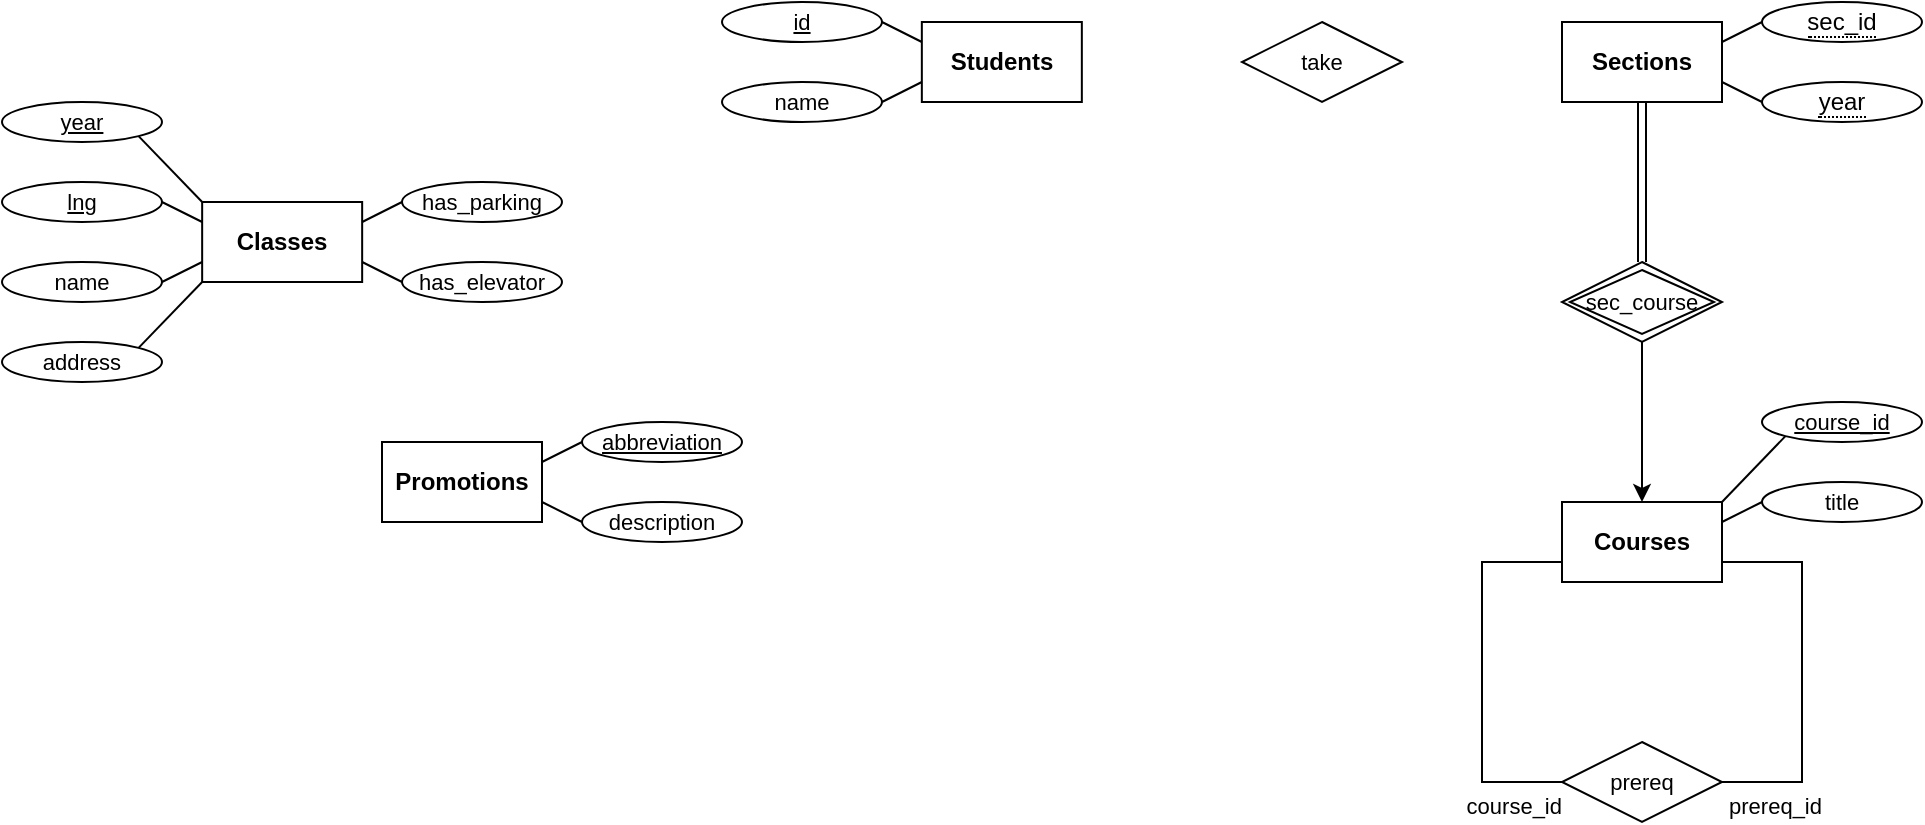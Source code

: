 <mxfile version="20.8.16" type="device"><diagram id="R2lEEEUBdFMjLlhIrx00" name="Page-1"><mxGraphModel dx="1425" dy="515" grid="1" gridSize="10" guides="1" tooltips="1" connect="1" arrows="1" fold="1" page="1" pageScale="1" pageWidth="1120" pageHeight="740" math="0" shadow="0" extFonts="Permanent Marker^https://fonts.googleapis.com/css?family=Permanent+Marker"><root><mxCell id="0"/><mxCell id="1" parent="0"/><mxCell id="YlBgghLEaSurl8xFaxCI-73" value="Promotions" style="whiteSpace=wrap;html=1;align=center;fontSize=12;fontStyle=1" parent="1" vertex="1"><mxGeometry x="210.0" y="1250" width="80" height="40" as="geometry"/></mxCell><mxCell id="YlBgghLEaSurl8xFaxCI-83" value="abbreviation" style="ellipse;whiteSpace=wrap;html=1;align=center;fontSize=11;fontStyle=4" parent="1" vertex="1"><mxGeometry x="310.0" y="1240" width="80" height="20" as="geometry"/></mxCell><mxCell id="YlBgghLEaSurl8xFaxCI-85" value="description" style="ellipse;whiteSpace=wrap;html=1;align=center;fontSize=11;fontStyle=0" parent="1" vertex="1"><mxGeometry x="310.0" y="1280" width="80" height="20" as="geometry"/></mxCell><mxCell id="YlBgghLEaSurl8xFaxCI-87" value="" style="endArrow=none;html=1;rounded=0;fontSize=11;exitX=0;exitY=0.5;exitDx=0;exitDy=0;entryX=1;entryY=0.25;entryDx=0;entryDy=0;" parent="1" source="YlBgghLEaSurl8xFaxCI-83" target="YlBgghLEaSurl8xFaxCI-73" edge="1"><mxGeometry relative="1" as="geometry"><mxPoint x="320.0" y="1500" as="sourcePoint"/><mxPoint x="270.0" y="1220" as="targetPoint"/></mxGeometry></mxCell><mxCell id="YlBgghLEaSurl8xFaxCI-89" value="" style="endArrow=none;html=1;rounded=0;fontSize=11;exitX=0;exitY=0.5;exitDx=0;exitDy=0;entryX=1;entryY=0.75;entryDx=0;entryDy=0;" parent="1" source="YlBgghLEaSurl8xFaxCI-85" target="YlBgghLEaSurl8xFaxCI-73" edge="1"><mxGeometry relative="1" as="geometry"><mxPoint x="320.0" y="1260" as="sourcePoint"/><mxPoint x="300.0" y="1270" as="targetPoint"/></mxGeometry></mxCell><mxCell id="YlBgghLEaSurl8xFaxCI-127" value="Courses" style="whiteSpace=wrap;html=1;align=center;fontSize=12;fontStyle=1" parent="1" vertex="1"><mxGeometry x="800" y="1280" width="80" height="40" as="geometry"/></mxCell><mxCell id="YlBgghLEaSurl8xFaxCI-128" value="course_id" style="ellipse;whiteSpace=wrap;html=1;align=center;fontSize=11;fontStyle=4" parent="1" vertex="1"><mxGeometry x="900" y="1230" width="80" height="20" as="geometry"/></mxCell><mxCell id="YlBgghLEaSurl8xFaxCI-129" value="title" style="ellipse;whiteSpace=wrap;html=1;align=center;fontSize=11;fontStyle=0" parent="1" vertex="1"><mxGeometry x="900" y="1270" width="80" height="20" as="geometry"/></mxCell><mxCell id="YlBgghLEaSurl8xFaxCI-130" value="" style="endArrow=none;html=1;rounded=0;fontSize=11;exitX=0;exitY=1;exitDx=0;exitDy=0;entryX=1;entryY=0;entryDx=0;entryDy=0;" parent="1" source="YlBgghLEaSurl8xFaxCI-128" target="YlBgghLEaSurl8xFaxCI-127" edge="1"><mxGeometry relative="1" as="geometry"><mxPoint x="890.0" y="1060" as="sourcePoint"/><mxPoint x="870" y="1070" as="targetPoint"/></mxGeometry></mxCell><mxCell id="YlBgghLEaSurl8xFaxCI-131" value="" style="endArrow=none;html=1;rounded=0;fontSize=11;exitX=0;exitY=0.5;exitDx=0;exitDy=0;entryX=1;entryY=0.25;entryDx=0;entryDy=0;" parent="1" source="YlBgghLEaSurl8xFaxCI-129" target="YlBgghLEaSurl8xFaxCI-127" edge="1"><mxGeometry relative="1" as="geometry"><mxPoint x="910.0" y="1290" as="sourcePoint"/><mxPoint x="890.0" y="1300" as="targetPoint"/></mxGeometry></mxCell><mxCell id="d3ETOoY5Va-_R8JwKo2P-1" value="take" style="shape=rhombus;perimeter=rhombusPerimeter;whiteSpace=wrap;html=1;align=center;fontSize=11;" vertex="1" parent="1"><mxGeometry x="640" y="1040" width="80" height="40" as="geometry"/></mxCell><mxCell id="d3ETOoY5Va-_R8JwKo2P-2" value="Classes" style="whiteSpace=wrap;html=1;align=center;fontSize=12;fontStyle=1" vertex="1" parent="1"><mxGeometry x="120.08" y="1130" width="80" height="40" as="geometry"/></mxCell><mxCell id="d3ETOoY5Va-_R8JwKo2P-3" value="year" style="ellipse;whiteSpace=wrap;html=1;align=center;fontSize=11;fontStyle=4" vertex="1" parent="1"><mxGeometry x="20.0" y="1080" width="80" height="20" as="geometry"/></mxCell><mxCell id="d3ETOoY5Va-_R8JwKo2P-4" value="lng" style="ellipse;whiteSpace=wrap;html=1;align=center;fontSize=11;fontStyle=4" vertex="1" parent="1"><mxGeometry x="20.0" y="1120" width="80" height="20" as="geometry"/></mxCell><mxCell id="d3ETOoY5Va-_R8JwKo2P-5" value="name" style="ellipse;whiteSpace=wrap;html=1;align=center;fontSize=11;fontStyle=0" vertex="1" parent="1"><mxGeometry x="20.0" y="1160" width="80" height="20" as="geometry"/></mxCell><mxCell id="d3ETOoY5Va-_R8JwKo2P-6" value="address" style="ellipse;whiteSpace=wrap;html=1;align=center;fontSize=11;fontStyle=0" vertex="1" parent="1"><mxGeometry x="20.0" y="1200" width="80" height="20" as="geometry"/></mxCell><mxCell id="d3ETOoY5Va-_R8JwKo2P-7" value="" style="endArrow=none;html=1;rounded=0;fontSize=11;exitX=0;exitY=0.25;exitDx=0;exitDy=0;entryX=1;entryY=0.5;entryDx=0;entryDy=0;" edge="1" parent="1" source="d3ETOoY5Va-_R8JwKo2P-2" target="d3ETOoY5Va-_R8JwKo2P-4"><mxGeometry relative="1" as="geometry"><mxPoint x="-221.065" y="1203.075" as="sourcePoint"/><mxPoint x="-189.92" y="1180" as="targetPoint"/></mxGeometry></mxCell><mxCell id="d3ETOoY5Va-_R8JwKo2P-8" value="" style="endArrow=none;html=1;rounded=0;fontSize=11;exitX=0;exitY=0;exitDx=0;exitDy=0;entryX=1;entryY=1;entryDx=0;entryDy=0;" edge="1" parent="1" source="d3ETOoY5Va-_R8JwKo2P-2" target="d3ETOoY5Va-_R8JwKo2P-3"><mxGeometry relative="1" as="geometry"><mxPoint x="210.08" y="1150" as="sourcePoint"/><mxPoint x="250.08" y="1120" as="targetPoint"/></mxGeometry></mxCell><mxCell id="d3ETOoY5Va-_R8JwKo2P-9" value="" style="endArrow=none;html=1;rounded=0;fontSize=11;exitX=0;exitY=0.75;exitDx=0;exitDy=0;entryX=1;entryY=0.5;entryDx=0;entryDy=0;" edge="1" parent="1" source="d3ETOoY5Va-_R8JwKo2P-2" target="d3ETOoY5Va-_R8JwKo2P-5"><mxGeometry relative="1" as="geometry"><mxPoint x="230.08" y="1170" as="sourcePoint"/><mxPoint x="270.08" y="1140" as="targetPoint"/></mxGeometry></mxCell><mxCell id="d3ETOoY5Va-_R8JwKo2P-10" value="" style="endArrow=none;html=1;rounded=0;fontSize=11;exitX=0;exitY=1;exitDx=0;exitDy=0;entryX=1;entryY=0;entryDx=0;entryDy=0;" edge="1" parent="1" source="d3ETOoY5Va-_R8JwKo2P-2" target="d3ETOoY5Va-_R8JwKo2P-6"><mxGeometry relative="1" as="geometry"><mxPoint x="240.08" y="1180" as="sourcePoint"/><mxPoint x="280.08" y="1150" as="targetPoint"/></mxGeometry></mxCell><mxCell id="d3ETOoY5Va-_R8JwKo2P-11" value="has_elevator" style="ellipse;whiteSpace=wrap;html=1;align=center;fontSize=11;fontStyle=0" vertex="1" parent="1"><mxGeometry x="220" y="1160" width="80" height="20" as="geometry"/></mxCell><mxCell id="d3ETOoY5Va-_R8JwKo2P-12" value="has_parking" style="ellipse;whiteSpace=wrap;html=1;align=center;fontSize=11;fontStyle=0" vertex="1" parent="1"><mxGeometry x="220" y="1120" width="80" height="20" as="geometry"/></mxCell><mxCell id="d3ETOoY5Va-_R8JwKo2P-13" value="" style="endArrow=none;html=1;rounded=0;fontSize=11;exitX=0;exitY=0.5;exitDx=0;exitDy=0;entryX=1;entryY=0.75;entryDx=0;entryDy=0;" edge="1" parent="1" source="d3ETOoY5Va-_R8JwKo2P-11" target="d3ETOoY5Va-_R8JwKo2P-2"><mxGeometry relative="1" as="geometry"><mxPoint x="230.0" y="1100" as="sourcePoint"/><mxPoint x="210.08" y="1140" as="targetPoint"/></mxGeometry></mxCell><mxCell id="d3ETOoY5Va-_R8JwKo2P-14" value="" style="endArrow=none;html=1;rounded=0;fontSize=11;exitX=0;exitY=0.5;exitDx=0;exitDy=0;entryX=1;entryY=0.25;entryDx=0;entryDy=0;" edge="1" parent="1" source="d3ETOoY5Va-_R8JwKo2P-12" target="d3ETOoY5Va-_R8JwKo2P-2"><mxGeometry relative="1" as="geometry"><mxPoint x="230.0" y="1180" as="sourcePoint"/><mxPoint x="210.08" y="1170" as="targetPoint"/></mxGeometry></mxCell><mxCell id="d3ETOoY5Va-_R8JwKo2P-16" value="&lt;span style=&quot;border-bottom: 1px dotted&quot;&gt;sec_id&lt;/span&gt;" style="ellipse;whiteSpace=wrap;html=1;align=center;" vertex="1" parent="1"><mxGeometry x="900" y="1030" width="80" height="20" as="geometry"/></mxCell><mxCell id="d3ETOoY5Va-_R8JwKo2P-17" value="" style="endArrow=none;html=1;rounded=0;fontSize=11;exitX=0;exitY=0.5;exitDx=0;exitDy=0;entryX=1;entryY=0.25;entryDx=0;entryDy=0;" edge="1" parent="1" source="d3ETOoY5Va-_R8JwKo2P-16" target="d3ETOoY5Va-_R8JwKo2P-23"><mxGeometry relative="1" as="geometry"><mxPoint x="910.0" y="1290" as="sourcePoint"/><mxPoint x="869.92" y="990" as="targetPoint"/></mxGeometry></mxCell><mxCell id="d3ETOoY5Va-_R8JwKo2P-22" value="&lt;span style=&quot;border-bottom: 1px dotted&quot;&gt;year&lt;/span&gt;" style="ellipse;whiteSpace=wrap;html=1;align=center;" vertex="1" parent="1"><mxGeometry x="900" y="1070" width="80" height="20" as="geometry"/></mxCell><mxCell id="d3ETOoY5Va-_R8JwKo2P-23" value="Sections" style="whiteSpace=wrap;html=1;align=center;fontSize=12;fontStyle=1" vertex="1" parent="1"><mxGeometry x="800" y="1040" width="80" height="40" as="geometry"/></mxCell><mxCell id="d3ETOoY5Va-_R8JwKo2P-24" value="" style="endArrow=none;html=1;rounded=0;fontSize=11;exitX=0;exitY=0.5;exitDx=0;exitDy=0;entryX=1;entryY=0.75;entryDx=0;entryDy=0;" edge="1" parent="1" source="d3ETOoY5Va-_R8JwKo2P-22" target="d3ETOoY5Va-_R8JwKo2P-23"><mxGeometry relative="1" as="geometry"><mxPoint x="910.0" y="1050" as="sourcePoint"/><mxPoint x="890.0" y="1060" as="targetPoint"/></mxGeometry></mxCell><mxCell id="d3ETOoY5Va-_R8JwKo2P-25" value="" style="shape=link;html=1;rounded=0;entryX=0.5;entryY=1;entryDx=0;entryDy=0;exitX=0.5;exitY=0;exitDx=0;exitDy=0;" edge="1" parent="1" source="d3ETOoY5Va-_R8JwKo2P-26" target="d3ETOoY5Va-_R8JwKo2P-23"><mxGeometry width="100" relative="1" as="geometry"><mxPoint x="799.92" y="1130" as="sourcePoint"/><mxPoint x="829.92" y="1170" as="targetPoint"/></mxGeometry></mxCell><mxCell id="d3ETOoY5Va-_R8JwKo2P-27" style="edgeStyle=orthogonalEdgeStyle;rounded=0;orthogonalLoop=1;jettySize=auto;html=1;exitX=0.5;exitY=1;exitDx=0;exitDy=0;entryX=0.5;entryY=0;entryDx=0;entryDy=0;fontSize=11;" edge="1" parent="1" source="d3ETOoY5Va-_R8JwKo2P-26" target="YlBgghLEaSurl8xFaxCI-127"><mxGeometry relative="1" as="geometry"/></mxCell><mxCell id="d3ETOoY5Va-_R8JwKo2P-26" value="sec_course" style="shape=rhombus;double=1;perimeter=rhombusPerimeter;whiteSpace=wrap;html=1;align=center;fontSize=11;" vertex="1" parent="1"><mxGeometry x="800" y="1160" width="80" height="40" as="geometry"/></mxCell><mxCell id="d3ETOoY5Va-_R8JwKo2P-30" value="prereq" style="shape=rhombus;perimeter=rhombusPerimeter;whiteSpace=wrap;html=1;align=center;fontSize=11;" vertex="1" parent="1"><mxGeometry x="800" y="1400" width="80" height="40" as="geometry"/></mxCell><mxCell id="d3ETOoY5Va-_R8JwKo2P-37" value="" style="endArrow=none;html=1;rounded=0;fontSize=11;entryX=0;entryY=0.5;entryDx=0;entryDy=0;exitX=0;exitY=0.75;exitDx=0;exitDy=0;edgeStyle=orthogonalEdgeStyle;" edge="1" parent="1" source="YlBgghLEaSurl8xFaxCI-127" target="d3ETOoY5Va-_R8JwKo2P-30"><mxGeometry relative="1" as="geometry"><mxPoint x="750" y="1250" as="sourcePoint"/><mxPoint x="910" y="1250" as="targetPoint"/><Array as="points"><mxPoint x="760" y="1310"/><mxPoint x="760" y="1420"/></Array></mxGeometry></mxCell><mxCell id="d3ETOoY5Va-_R8JwKo2P-38" value="course_id" style="resizable=0;html=1;align=right;verticalAlign=bottom;fontSize=11;" connectable="0" vertex="1" parent="d3ETOoY5Va-_R8JwKo2P-37"><mxGeometry x="1" relative="1" as="geometry"><mxPoint y="20" as="offset"/></mxGeometry></mxCell><mxCell id="d3ETOoY5Va-_R8JwKo2P-39" value="" style="endArrow=none;html=1;rounded=0;fontSize=11;entryX=1;entryY=0.5;entryDx=0;entryDy=0;exitX=1;exitY=0.75;exitDx=0;exitDy=0;edgeStyle=orthogonalEdgeStyle;" edge="1" parent="1" source="YlBgghLEaSurl8xFaxCI-127" target="d3ETOoY5Va-_R8JwKo2P-30"><mxGeometry relative="1" as="geometry"><mxPoint x="810" y="1320.0" as="sourcePoint"/><mxPoint x="810" y="1430" as="targetPoint"/><Array as="points"><mxPoint x="920" y="1310"/><mxPoint x="920" y="1420"/></Array></mxGeometry></mxCell><mxCell id="d3ETOoY5Va-_R8JwKo2P-40" value="prereq_id" style="resizable=0;html=1;align=right;verticalAlign=bottom;fontSize=11;" connectable="0" vertex="1" parent="d3ETOoY5Va-_R8JwKo2P-39"><mxGeometry x="1" relative="1" as="geometry"><mxPoint x="50" y="20" as="offset"/></mxGeometry></mxCell><mxCell id="d3ETOoY5Va-_R8JwKo2P-41" value="Students" style="whiteSpace=wrap;html=1;align=center;fontSize=12;fontStyle=1" vertex="1" parent="1"><mxGeometry x="479.92" y="1040" width="80" height="40" as="geometry"/></mxCell><mxCell id="d3ETOoY5Va-_R8JwKo2P-42" value="id" style="ellipse;whiteSpace=wrap;html=1;align=center;fontSize=11;fontStyle=4" vertex="1" parent="1"><mxGeometry x="380" y="1030" width="80" height="20" as="geometry"/></mxCell><mxCell id="d3ETOoY5Va-_R8JwKo2P-43" value="name" style="ellipse;whiteSpace=wrap;html=1;align=center;fontSize=11;fontStyle=0" vertex="1" parent="1"><mxGeometry x="380" y="1070" width="80" height="20" as="geometry"/></mxCell><mxCell id="d3ETOoY5Va-_R8JwKo2P-44" value="" style="endArrow=none;html=1;rounded=0;fontSize=11;exitX=1;exitY=0.5;exitDx=0;exitDy=0;entryX=0;entryY=0.25;entryDx=0;entryDy=0;" edge="1" parent="1" source="d3ETOoY5Va-_R8JwKo2P-42" target="d3ETOoY5Va-_R8JwKo2P-41"><mxGeometry relative="1" as="geometry"><mxPoint x="589.92" y="1290" as="sourcePoint"/><mxPoint x="539.92" y="1010" as="targetPoint"/></mxGeometry></mxCell><mxCell id="d3ETOoY5Va-_R8JwKo2P-45" value="" style="endArrow=none;html=1;rounded=0;fontSize=11;exitX=1;exitY=0.5;exitDx=0;exitDy=0;entryX=0;entryY=0.75;entryDx=0;entryDy=0;" edge="1" parent="1" source="d3ETOoY5Va-_R8JwKo2P-43" target="d3ETOoY5Va-_R8JwKo2P-41"><mxGeometry relative="1" as="geometry"><mxPoint x="589.92" y="1050" as="sourcePoint"/><mxPoint x="569.92" y="1060" as="targetPoint"/></mxGeometry></mxCell></root></mxGraphModel></diagram></mxfile>